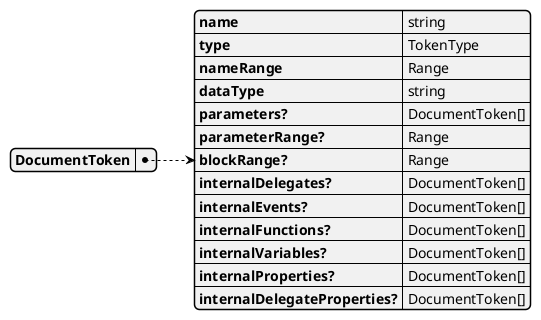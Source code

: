 @startjson Type
{
    "DocumentToken":
    {
        "name": "string",
        "type": "TokenType",
        "nameRange": "Range",
        "dataType": "string",
        "parameters?": "DocumentToken[]",
        "parameterRange?": "Range",
        "blockRange?": "Range",
        "internalDelegates?": "DocumentToken[]",
        "internalEvents?": "DocumentToken[]",
        "internalFunctions?": "DocumentToken[]",
        "internalVariables?": "DocumentToken[]",
        "internalProperties?": "DocumentToken[]",
        "internalDelegateProperties?": "DocumentToken[]"
    }
}
@endjson

@startjson StructureExample
{
    "DocumentToken":[
    {
        "name": "<back:lightgreen>myStructure1",
        "type": "struct",
        "nameRange": "[6:10 -> 6:22)",
        "dataType": "<back:lightgreen>myStructure1",
        "blockRange?": "[6:22 -> 9:1)",
        "internalVariables?":  [
        {
            "name": "test1",
            "type": "variable",
            "dataType": "Integer",
            "nameRange": "[7:9 -> 7:14)"
        }
        ,
        {
            "name": "test2",
            "type": "variable",
            "dataType": "Long_Integer",
            "nameRange": "[8:14 -> 8:19)"
        }
        ]
    }
    ,
    {
        "name": "<back:orange>myStructure2",
        "type": "struct",
        "nameRange": "[11:10->11:22)",
        "dataType": "<back:orange>myStructure2",
        "blockRange?": "[11:22 -> 15:1)",
        "internalVariables?":  [
        {
            "name": "test3",
            "type": "variable",
            "dataType": "Integer",
            "nameRange": "[12:9 -> 12:14)"
        }
        ,
        {
            "name": "test4",
            "type": "variable",
            "dataType": "Long_Integer",
            "nameRange": "[13:14 -> 13:19)"
        }
        ,
        {
            "name": "test5",
            "type": "variable",
            "dataType": "<back:lightgreen>myStructure1",
            "nameRange": "[14:14 -> 14:19)"
        }
        ]
    }
    ,
    {
        "name": "<back:cyan>myStructure3",
        "type": "struct",
        "nameRange": "[17:10->17:22)",
        "dataType": "<back:cyan>myStructure3",
        "blockRange?": "[17:22 -> 21:1)",
        "internalVariables?":  [
        {
            "name": "test6",
            "type": "variable",
            "dataType": "Integer",
            "nameRange": "[18:9 -> 18:14)"
        }
        ,
        {
            "name": "test7",
            "type": "variable",
            "dataType": "Long_Integer",
            "nameRange": "[19:14 -> 19:19)"
        }
        ,
        {
            "name": "test8",
            "type": "variable",
            "dataType": "<back:orange>myStructure2",
            "nameRange": "[20:14 -> 20:19)"
        }
        ]
    }
    ]
}
@endjson

@startuml
start
floating note left
Token Traversal
for mystructure3.test8.test5.test1
autocompletes should be:
mystructure3. -> test6, test7, test8
mystructure3.test8 -> test3, test4, test5
mystructure3.test8.test5 -> test1, test2

end note
:Tokens[] = ;
:currentToken = Tokens.Shift();
:currentObject = getDocumentMembersByName(currentToken);
if (currentObject.Type) then (TokenType.Struct)
    :currentToken = Token.Shift();
    while (currentVariable) is (not null);
        :property = currentObject.internalVariables.Find(o->o.name == currentToken);
        :currentObject = getDocumentMembersByName(property.DataType);
        :currentToken = Token.Shift();
    endwhile
endif
:getCompletionItemsFromDocument(currentObject);

end


@enduml